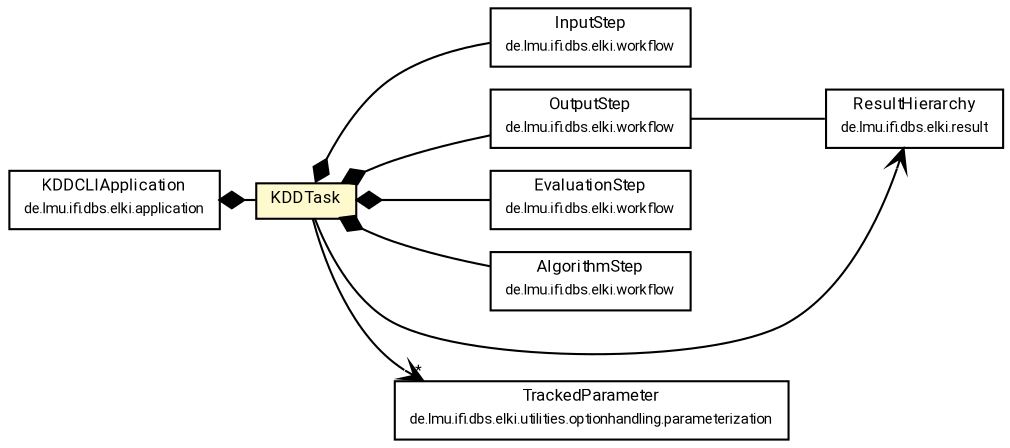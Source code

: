 #!/usr/local/bin/dot
#
# Class diagram 
# Generated by UMLGraph version R5_7_2-60-g0e99a6 (http://www.spinellis.gr/umlgraph/)
#

digraph G {
	graph [fontnames="svg"]
	edge [fontname="Roboto",fontsize=7,labelfontname="Roboto",labelfontsize=7,color="black"];
	node [fontname="Roboto",fontcolor="black",fontsize=8,shape=plaintext,margin=0,width=0,height=0];
	nodesep=0.15;
	ranksep=0.25;
	rankdir=LR;
	// de.lmu.ifi.dbs.elki.workflow.InputStep
	c5600971 [label=<<table title="de.lmu.ifi.dbs.elki.workflow.InputStep" border="0" cellborder="1" cellspacing="0" cellpadding="2" href="workflow/InputStep.html" target="_parent">
		<tr><td><table border="0" cellspacing="0" cellpadding="1">
		<tr><td align="center" balign="center"> <font face="Roboto">InputStep</font> </td></tr>
		<tr><td align="center" balign="center"> <font face="Roboto" point-size="7.0">de.lmu.ifi.dbs.elki.workflow</font> </td></tr>
		</table></td></tr>
		</table>>, URL="workflow/InputStep.html"];
	// de.lmu.ifi.dbs.elki.workflow.OutputStep
	c5600975 [label=<<table title="de.lmu.ifi.dbs.elki.workflow.OutputStep" border="0" cellborder="1" cellspacing="0" cellpadding="2" href="workflow/OutputStep.html" target="_parent">
		<tr><td><table border="0" cellspacing="0" cellpadding="1">
		<tr><td align="center" balign="center"> <font face="Roboto">OutputStep</font> </td></tr>
		<tr><td align="center" balign="center"> <font face="Roboto" point-size="7.0">de.lmu.ifi.dbs.elki.workflow</font> </td></tr>
		</table></td></tr>
		</table>>, URL="workflow/OutputStep.html"];
	// de.lmu.ifi.dbs.elki.workflow.EvaluationStep
	c5600977 [label=<<table title="de.lmu.ifi.dbs.elki.workflow.EvaluationStep" border="0" cellborder="1" cellspacing="0" cellpadding="2" href="workflow/EvaluationStep.html" target="_parent">
		<tr><td><table border="0" cellspacing="0" cellpadding="1">
		<tr><td align="center" balign="center"> <font face="Roboto">EvaluationStep</font> </td></tr>
		<tr><td align="center" balign="center"> <font face="Roboto" point-size="7.0">de.lmu.ifi.dbs.elki.workflow</font> </td></tr>
		</table></td></tr>
		</table>>, URL="workflow/EvaluationStep.html"];
	// de.lmu.ifi.dbs.elki.workflow.AlgorithmStep
	c5600981 [label=<<table title="de.lmu.ifi.dbs.elki.workflow.AlgorithmStep" border="0" cellborder="1" cellspacing="0" cellpadding="2" href="workflow/AlgorithmStep.html" target="_parent">
		<tr><td><table border="0" cellspacing="0" cellpadding="1">
		<tr><td align="center" balign="center"> <font face="Roboto">AlgorithmStep</font> </td></tr>
		<tr><td align="center" balign="center"> <font face="Roboto" point-size="7.0">de.lmu.ifi.dbs.elki.workflow</font> </td></tr>
		</table></td></tr>
		</table>>, URL="workflow/AlgorithmStep.html"];
	// de.lmu.ifi.dbs.elki.application.KDDCLIApplication
	c5601040 [label=<<table title="de.lmu.ifi.dbs.elki.application.KDDCLIApplication" border="0" cellborder="1" cellspacing="0" cellpadding="2" href="application/KDDCLIApplication.html" target="_parent">
		<tr><td><table border="0" cellspacing="0" cellpadding="1">
		<tr><td align="center" balign="center"> <font face="Roboto">KDDCLIApplication</font> </td></tr>
		<tr><td align="center" balign="center"> <font face="Roboto" point-size="7.0">de.lmu.ifi.dbs.elki.application</font> </td></tr>
		</table></td></tr>
		</table>>, URL="application/KDDCLIApplication.html"];
	// de.lmu.ifi.dbs.elki.KDDTask
	c5601050 [label=<<table title="de.lmu.ifi.dbs.elki.KDDTask" border="0" cellborder="1" cellspacing="0" cellpadding="2" bgcolor="lemonChiffon" href="KDDTask.html" target="_parent">
		<tr><td><table border="0" cellspacing="0" cellpadding="1">
		<tr><td align="center" balign="center"> <font face="Roboto">KDDTask</font> </td></tr>
		</table></td></tr>
		</table>>, URL="KDDTask.html"];
	// de.lmu.ifi.dbs.elki.result.ResultHierarchy
	c5602074 [label=<<table title="de.lmu.ifi.dbs.elki.result.ResultHierarchy" border="0" cellborder="1" cellspacing="0" cellpadding="2" href="result/ResultHierarchy.html" target="_parent">
		<tr><td><table border="0" cellspacing="0" cellpadding="1">
		<tr><td align="center" balign="center"> <font face="Roboto">ResultHierarchy</font> </td></tr>
		<tr><td align="center" balign="center"> <font face="Roboto" point-size="7.0">de.lmu.ifi.dbs.elki.result</font> </td></tr>
		</table></td></tr>
		</table>>, URL="result/ResultHierarchy.html"];
	// de.lmu.ifi.dbs.elki.utilities.optionhandling.parameterization.TrackedParameter
	c5602969 [label=<<table title="de.lmu.ifi.dbs.elki.utilities.optionhandling.parameterization.TrackedParameter" border="0" cellborder="1" cellspacing="0" cellpadding="2" href="utilities/optionhandling/parameterization/TrackedParameter.html" target="_parent">
		<tr><td><table border="0" cellspacing="0" cellpadding="1">
		<tr><td align="center" balign="center"> <font face="Roboto">TrackedParameter</font> </td></tr>
		<tr><td align="center" balign="center"> <font face="Roboto" point-size="7.0">de.lmu.ifi.dbs.elki.utilities.optionhandling.parameterization</font> </td></tr>
		</table></td></tr>
		</table>>, URL="utilities/optionhandling/parameterization/TrackedParameter.html"];
	// de.lmu.ifi.dbs.elki.workflow.OutputStep assoc de.lmu.ifi.dbs.elki.result.ResultHierarchy
	c5600975 -> c5602074 [arrowhead=none,weight=2];
	// de.lmu.ifi.dbs.elki.application.KDDCLIApplication composed de.lmu.ifi.dbs.elki.KDDTask
	c5601040 -> c5601050 [arrowhead=none,arrowtail=diamond,dir=back,weight=6];
	// de.lmu.ifi.dbs.elki.KDDTask composed de.lmu.ifi.dbs.elki.workflow.InputStep
	c5601050 -> c5600971 [arrowhead=none,arrowtail=diamond,dir=back,weight=6];
	// de.lmu.ifi.dbs.elki.KDDTask composed de.lmu.ifi.dbs.elki.workflow.AlgorithmStep
	c5601050 -> c5600981 [arrowhead=none,arrowtail=diamond,dir=back,weight=6];
	// de.lmu.ifi.dbs.elki.KDDTask composed de.lmu.ifi.dbs.elki.workflow.EvaluationStep
	c5601050 -> c5600977 [arrowhead=none,arrowtail=diamond,dir=back,weight=6];
	// de.lmu.ifi.dbs.elki.KDDTask composed de.lmu.ifi.dbs.elki.workflow.OutputStep
	c5601050 -> c5600975 [arrowhead=none,arrowtail=diamond,dir=back,weight=6];
	// de.lmu.ifi.dbs.elki.KDDTask navassoc de.lmu.ifi.dbs.elki.utilities.optionhandling.parameterization.TrackedParameter
	c5601050 -> c5602969 [arrowhead=open,weight=1,headlabel="*"];
	// de.lmu.ifi.dbs.elki.KDDTask navassoc de.lmu.ifi.dbs.elki.result.ResultHierarchy
	c5601050 -> c5602074 [arrowhead=open,weight=1];
}

